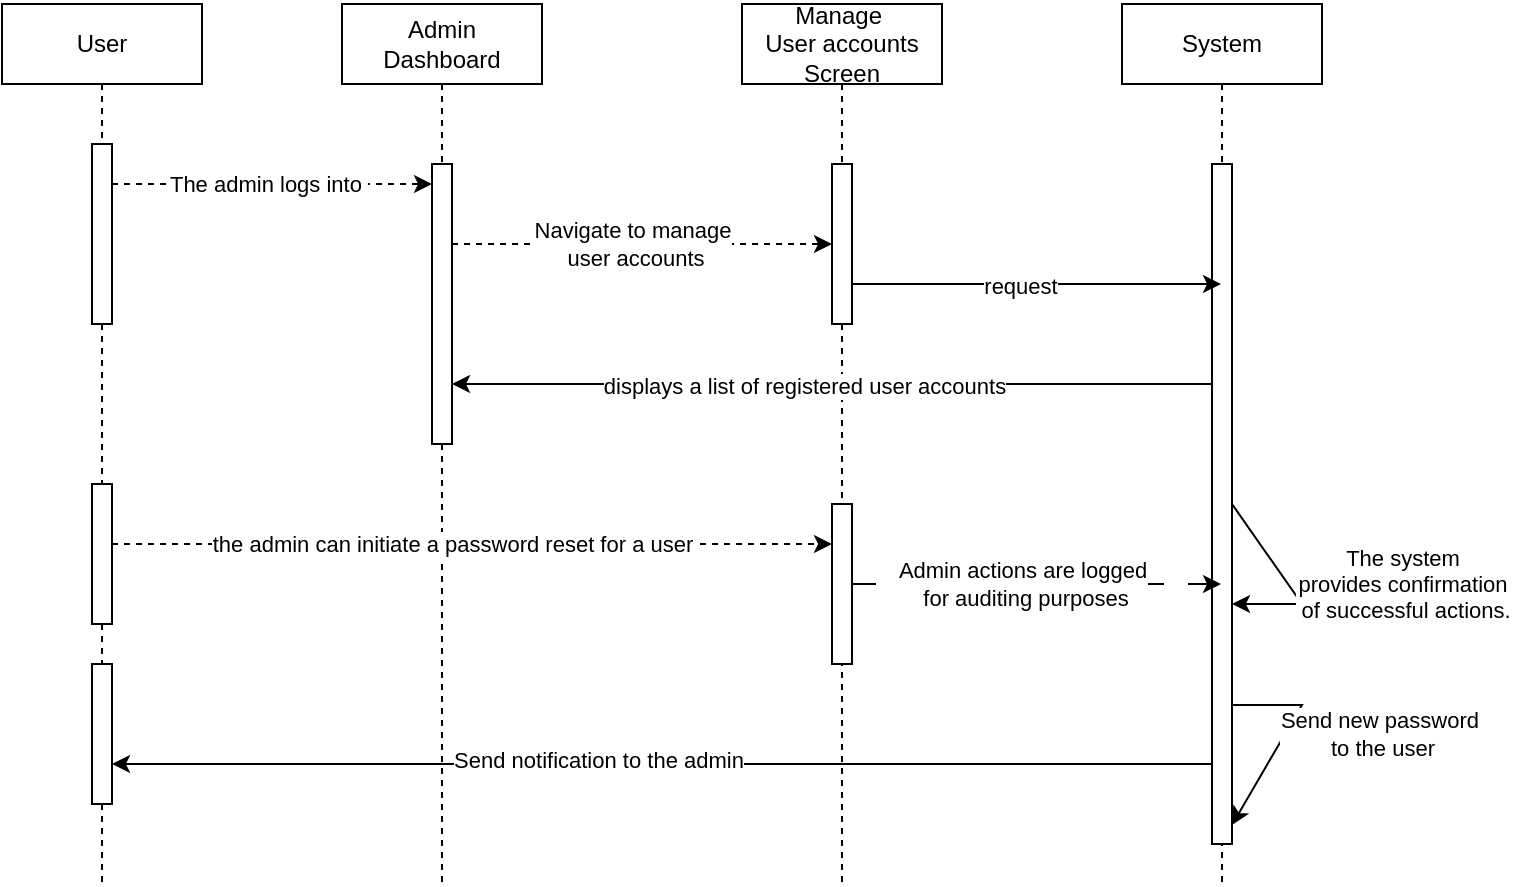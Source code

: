 <mxfile version="22.0.2" type="device">
  <diagram name="Page-1" id="2YBvvXClWsGukQMizWep">
    <mxGraphModel dx="1195" dy="712" grid="1" gridSize="10" guides="1" tooltips="1" connect="1" arrows="1" fold="1" page="1" pageScale="1" pageWidth="850" pageHeight="1100" math="0" shadow="0">
      <root>
        <mxCell id="0" />
        <mxCell id="1" parent="0" />
        <mxCell id="RnEwpjsaZnolZ--VgSBY-1" value="User" style="shape=umlLifeline;perimeter=lifelinePerimeter;whiteSpace=wrap;html=1;container=0;dropTarget=0;collapsible=0;recursiveResize=0;outlineConnect=0;portConstraint=eastwest;newEdgeStyle={&quot;edgeStyle&quot;:&quot;elbowEdgeStyle&quot;,&quot;elbow&quot;:&quot;vertical&quot;,&quot;curved&quot;:0,&quot;rounded&quot;:0};" parent="1" vertex="1">
          <mxGeometry x="110" y="240" width="100" height="440" as="geometry" />
        </mxCell>
        <mxCell id="RnEwpjsaZnolZ--VgSBY-2" value="" style="html=1;points=[];perimeter=orthogonalPerimeter;outlineConnect=0;targetShapes=umlLifeline;portConstraint=eastwest;newEdgeStyle={&quot;edgeStyle&quot;:&quot;elbowEdgeStyle&quot;,&quot;elbow&quot;:&quot;vertical&quot;,&quot;curved&quot;:0,&quot;rounded&quot;:0};" parent="RnEwpjsaZnolZ--VgSBY-1" vertex="1">
          <mxGeometry x="45" y="70" width="10" height="90" as="geometry" />
        </mxCell>
        <mxCell id="RnEwpjsaZnolZ--VgSBY-3" value="" style="html=1;points=[];perimeter=orthogonalPerimeter;outlineConnect=0;targetShapes=umlLifeline;portConstraint=eastwest;newEdgeStyle={&quot;edgeStyle&quot;:&quot;elbowEdgeStyle&quot;,&quot;elbow&quot;:&quot;vertical&quot;,&quot;curved&quot;:0,&quot;rounded&quot;:0};" parent="RnEwpjsaZnolZ--VgSBY-1" vertex="1">
          <mxGeometry x="45" y="240" width="10" height="70" as="geometry" />
        </mxCell>
        <mxCell id="9DrL75QLoPH8-gr7B8jm-20" value="" style="html=1;points=[];perimeter=orthogonalPerimeter;outlineConnect=0;targetShapes=umlLifeline;portConstraint=eastwest;newEdgeStyle={&quot;edgeStyle&quot;:&quot;elbowEdgeStyle&quot;,&quot;elbow&quot;:&quot;vertical&quot;,&quot;curved&quot;:0,&quot;rounded&quot;:0};" parent="RnEwpjsaZnolZ--VgSBY-1" vertex="1">
          <mxGeometry x="45" y="330" width="10" height="70" as="geometry" />
        </mxCell>
        <mxCell id="RnEwpjsaZnolZ--VgSBY-4" value="Admin&lt;br&gt;Dashboard" style="shape=umlLifeline;perimeter=lifelinePerimeter;whiteSpace=wrap;html=1;container=0;dropTarget=0;collapsible=0;recursiveResize=0;outlineConnect=0;portConstraint=eastwest;newEdgeStyle={&quot;edgeStyle&quot;:&quot;elbowEdgeStyle&quot;,&quot;elbow&quot;:&quot;vertical&quot;,&quot;curved&quot;:0,&quot;rounded&quot;:0};" parent="1" vertex="1">
          <mxGeometry x="280" y="240" width="100" height="440" as="geometry" />
        </mxCell>
        <mxCell id="RnEwpjsaZnolZ--VgSBY-5" value="" style="html=1;points=[];perimeter=orthogonalPerimeter;outlineConnect=0;targetShapes=umlLifeline;portConstraint=eastwest;newEdgeStyle={&quot;edgeStyle&quot;:&quot;elbowEdgeStyle&quot;,&quot;elbow&quot;:&quot;vertical&quot;,&quot;curved&quot;:0,&quot;rounded&quot;:0};" parent="RnEwpjsaZnolZ--VgSBY-4" vertex="1">
          <mxGeometry x="45" y="80" width="10" height="140" as="geometry" />
        </mxCell>
        <mxCell id="RnEwpjsaZnolZ--VgSBY-6" value="Manage&amp;nbsp;&lt;br&gt;User accounts&lt;br&gt;Screen" style="shape=umlLifeline;perimeter=lifelinePerimeter;whiteSpace=wrap;html=1;container=0;dropTarget=0;collapsible=0;recursiveResize=0;outlineConnect=0;portConstraint=eastwest;newEdgeStyle={&quot;edgeStyle&quot;:&quot;elbowEdgeStyle&quot;,&quot;elbow&quot;:&quot;vertical&quot;,&quot;curved&quot;:0,&quot;rounded&quot;:0};" parent="1" vertex="1">
          <mxGeometry x="480" y="240" width="100" height="440" as="geometry" />
        </mxCell>
        <mxCell id="RnEwpjsaZnolZ--VgSBY-7" value="" style="html=1;points=[];perimeter=orthogonalPerimeter;outlineConnect=0;targetShapes=umlLifeline;portConstraint=eastwest;newEdgeStyle={&quot;edgeStyle&quot;:&quot;elbowEdgeStyle&quot;,&quot;elbow&quot;:&quot;vertical&quot;,&quot;curved&quot;:0,&quot;rounded&quot;:0};" parent="RnEwpjsaZnolZ--VgSBY-6" vertex="1">
          <mxGeometry x="45" y="80" width="10" height="80" as="geometry" />
        </mxCell>
        <mxCell id="9DrL75QLoPH8-gr7B8jm-11" value="" style="html=1;points=[];perimeter=orthogonalPerimeter;outlineConnect=0;targetShapes=umlLifeline;portConstraint=eastwest;newEdgeStyle={&quot;edgeStyle&quot;:&quot;elbowEdgeStyle&quot;,&quot;elbow&quot;:&quot;vertical&quot;,&quot;curved&quot;:0,&quot;rounded&quot;:0};" parent="RnEwpjsaZnolZ--VgSBY-6" vertex="1">
          <mxGeometry x="45" y="250" width="10" height="80" as="geometry" />
        </mxCell>
        <mxCell id="RnEwpjsaZnolZ--VgSBY-8" value="System" style="shape=umlLifeline;perimeter=lifelinePerimeter;whiteSpace=wrap;html=1;container=0;dropTarget=0;collapsible=0;recursiveResize=0;outlineConnect=0;portConstraint=eastwest;newEdgeStyle={&quot;edgeStyle&quot;:&quot;elbowEdgeStyle&quot;,&quot;elbow&quot;:&quot;vertical&quot;,&quot;curved&quot;:0,&quot;rounded&quot;:0};" parent="1" vertex="1">
          <mxGeometry x="670" y="240" width="100" height="440" as="geometry" />
        </mxCell>
        <mxCell id="RnEwpjsaZnolZ--VgSBY-9" value="" style="html=1;points=[];perimeter=orthogonalPerimeter;outlineConnect=0;targetShapes=umlLifeline;portConstraint=eastwest;newEdgeStyle={&quot;edgeStyle&quot;:&quot;elbowEdgeStyle&quot;,&quot;elbow&quot;:&quot;vertical&quot;,&quot;curved&quot;:0,&quot;rounded&quot;:0};" parent="RnEwpjsaZnolZ--VgSBY-8" vertex="1">
          <mxGeometry x="45" y="80" width="10" height="340" as="geometry" />
        </mxCell>
        <mxCell id="9DrL75QLoPH8-gr7B8jm-16" style="edgeStyle=elbowEdgeStyle;rounded=0;orthogonalLoop=1;jettySize=auto;html=1;elbow=vertical;curved=0;" parent="RnEwpjsaZnolZ--VgSBY-8" edge="1">
          <mxGeometry relative="1" as="geometry">
            <mxPoint x="55.0" y="250" as="sourcePoint" />
            <mxPoint x="55.0" y="300" as="targetPoint" />
            <Array as="points">
              <mxPoint x="90" y="300" />
            </Array>
          </mxGeometry>
        </mxCell>
        <mxCell id="9DrL75QLoPH8-gr7B8jm-19" value="The system &lt;br&gt;provides confirmation&lt;br&gt;&amp;nbsp;of successful actions." style="edgeLabel;html=1;align=center;verticalAlign=middle;resizable=0;points=[];" parent="9DrL75QLoPH8-gr7B8jm-16" vertex="1" connectable="0">
          <mxGeometry x="0.019" y="1" relative="1" as="geometry">
            <mxPoint x="56" as="offset" />
          </mxGeometry>
        </mxCell>
        <mxCell id="9DrL75QLoPH8-gr7B8jm-23" style="edgeStyle=elbowEdgeStyle;rounded=0;orthogonalLoop=1;jettySize=auto;html=1;elbow=vertical;curved=0;" parent="RnEwpjsaZnolZ--VgSBY-8" edge="1">
          <mxGeometry relative="1" as="geometry">
            <mxPoint x="55.0" y="350.46" as="sourcePoint" />
            <mxPoint x="55.0" y="410.46" as="targetPoint" />
            <Array as="points">
              <mxPoint x="90" y="350.46" />
            </Array>
          </mxGeometry>
        </mxCell>
        <mxCell id="9DrL75QLoPH8-gr7B8jm-24" value="Send new password&amp;nbsp;&lt;br&gt;to the user" style="edgeLabel;html=1;align=center;verticalAlign=middle;resizable=0;points=[];" parent="9DrL75QLoPH8-gr7B8jm-23" vertex="1" connectable="0">
          <mxGeometry x="-0.152" y="3" relative="1" as="geometry">
            <mxPoint x="42" y="5" as="offset" />
          </mxGeometry>
        </mxCell>
        <mxCell id="9DrL75QLoPH8-gr7B8jm-1" style="edgeStyle=elbowEdgeStyle;rounded=0;orthogonalLoop=1;jettySize=auto;html=1;elbow=vertical;curved=0;dashed=1;" parent="1" target="RnEwpjsaZnolZ--VgSBY-5" edge="1">
          <mxGeometry relative="1" as="geometry">
            <mxPoint x="165" y="329.996" as="sourcePoint" />
            <mxPoint x="315" y="329.996" as="targetPoint" />
          </mxGeometry>
        </mxCell>
        <mxCell id="9DrL75QLoPH8-gr7B8jm-2" value="The admin logs into&amp;nbsp;" style="edgeLabel;html=1;align=center;verticalAlign=middle;resizable=0;points=[];" parent="9DrL75QLoPH8-gr7B8jm-1" vertex="1" connectable="0">
          <mxGeometry x="-0.413" y="4" relative="1" as="geometry">
            <mxPoint x="31" y="4" as="offset" />
          </mxGeometry>
        </mxCell>
        <mxCell id="9DrL75QLoPH8-gr7B8jm-7" style="edgeStyle=elbowEdgeStyle;rounded=0;orthogonalLoop=1;jettySize=auto;html=1;elbow=horizontal;curved=0;" parent="1" source="RnEwpjsaZnolZ--VgSBY-7" target="RnEwpjsaZnolZ--VgSBY-8" edge="1">
          <mxGeometry relative="1" as="geometry">
            <Array as="points">
              <mxPoint x="600" y="380" />
            </Array>
          </mxGeometry>
        </mxCell>
        <mxCell id="9DrL75QLoPH8-gr7B8jm-9" value="request" style="edgeLabel;html=1;align=center;verticalAlign=middle;resizable=0;points=[];" parent="9DrL75QLoPH8-gr7B8jm-7" vertex="1" connectable="0">
          <mxGeometry x="-0.094" y="-1" relative="1" as="geometry">
            <mxPoint as="offset" />
          </mxGeometry>
        </mxCell>
        <mxCell id="9DrL75QLoPH8-gr7B8jm-8" style="edgeStyle=elbowEdgeStyle;rounded=0;orthogonalLoop=1;jettySize=auto;html=1;elbow=vertical;curved=0;" parent="1" source="RnEwpjsaZnolZ--VgSBY-9" target="RnEwpjsaZnolZ--VgSBY-5" edge="1">
          <mxGeometry relative="1" as="geometry">
            <Array as="points">
              <mxPoint x="525" y="430" />
            </Array>
          </mxGeometry>
        </mxCell>
        <mxCell id="9DrL75QLoPH8-gr7B8jm-10" value="displays a list of registered user accounts" style="edgeLabel;html=1;align=center;verticalAlign=middle;resizable=0;points=[];" parent="9DrL75QLoPH8-gr7B8jm-8" vertex="1" connectable="0">
          <mxGeometry x="0.313" y="1" relative="1" as="geometry">
            <mxPoint x="45" as="offset" />
          </mxGeometry>
        </mxCell>
        <mxCell id="9DrL75QLoPH8-gr7B8jm-12" style="edgeStyle=elbowEdgeStyle;rounded=0;orthogonalLoop=1;jettySize=auto;html=1;elbow=vertical;curved=0;dashed=1;" parent="1" source="RnEwpjsaZnolZ--VgSBY-3" target="9DrL75QLoPH8-gr7B8jm-11" edge="1">
          <mxGeometry relative="1" as="geometry">
            <Array as="points">
              <mxPoint x="350" y="510" />
            </Array>
          </mxGeometry>
        </mxCell>
        <mxCell id="9DrL75QLoPH8-gr7B8jm-13" value="the admin can initiate a password reset for a user" style="edgeLabel;html=1;align=center;verticalAlign=middle;resizable=0;points=[];" parent="9DrL75QLoPH8-gr7B8jm-12" vertex="1" connectable="0">
          <mxGeometry x="-0.357" y="2" relative="1" as="geometry">
            <mxPoint x="54" y="2" as="offset" />
          </mxGeometry>
        </mxCell>
        <mxCell id="9DrL75QLoPH8-gr7B8jm-14" style="edgeStyle=elbowEdgeStyle;rounded=0;orthogonalLoop=1;jettySize=auto;html=1;elbow=vertical;curved=0;dashed=1;dashPattern=12 12;" parent="1" source="9DrL75QLoPH8-gr7B8jm-11" target="RnEwpjsaZnolZ--VgSBY-8" edge="1">
          <mxGeometry relative="1" as="geometry" />
        </mxCell>
        <mxCell id="9DrL75QLoPH8-gr7B8jm-15" value="Admin actions are logged&lt;br&gt;&amp;nbsp;for auditing purposes" style="edgeLabel;html=1;align=center;verticalAlign=middle;resizable=0;points=[];" parent="9DrL75QLoPH8-gr7B8jm-14" vertex="1" connectable="0">
          <mxGeometry x="-0.438" y="-3" relative="1" as="geometry">
            <mxPoint x="33" y="-3" as="offset" />
          </mxGeometry>
        </mxCell>
        <mxCell id="9DrL75QLoPH8-gr7B8jm-21" style="edgeStyle=elbowEdgeStyle;rounded=0;orthogonalLoop=1;jettySize=auto;html=1;elbow=vertical;curved=0;" parent="1" source="RnEwpjsaZnolZ--VgSBY-9" target="9DrL75QLoPH8-gr7B8jm-20" edge="1">
          <mxGeometry relative="1" as="geometry">
            <Array as="points">
              <mxPoint x="440" y="620" />
            </Array>
          </mxGeometry>
        </mxCell>
        <mxCell id="9DrL75QLoPH8-gr7B8jm-22" value="Send&amp;nbsp;notification to the admin" style="edgeLabel;html=1;align=center;verticalAlign=middle;resizable=0;points=[];" parent="9DrL75QLoPH8-gr7B8jm-21" vertex="1" connectable="0">
          <mxGeometry x="0.118" y="-2" relative="1" as="geometry">
            <mxPoint as="offset" />
          </mxGeometry>
        </mxCell>
        <mxCell id="ODhlAb4jXAx8FEegwvpw-3" style="edgeStyle=elbowEdgeStyle;rounded=0;orthogonalLoop=1;jettySize=auto;html=1;elbow=vertical;curved=0;dashed=1;" edge="1" parent="1" source="RnEwpjsaZnolZ--VgSBY-5" target="RnEwpjsaZnolZ--VgSBY-7">
          <mxGeometry relative="1" as="geometry" />
        </mxCell>
        <mxCell id="ODhlAb4jXAx8FEegwvpw-5" value="Navigate to manage&lt;br&gt;&amp;nbsp;user accounts" style="edgeLabel;html=1;align=center;verticalAlign=middle;resizable=0;points=[];" vertex="1" connectable="0" parent="ODhlAb4jXAx8FEegwvpw-3">
          <mxGeometry x="-0.578" y="-2" relative="1" as="geometry">
            <mxPoint x="50" y="-2" as="offset" />
          </mxGeometry>
        </mxCell>
      </root>
    </mxGraphModel>
  </diagram>
</mxfile>
